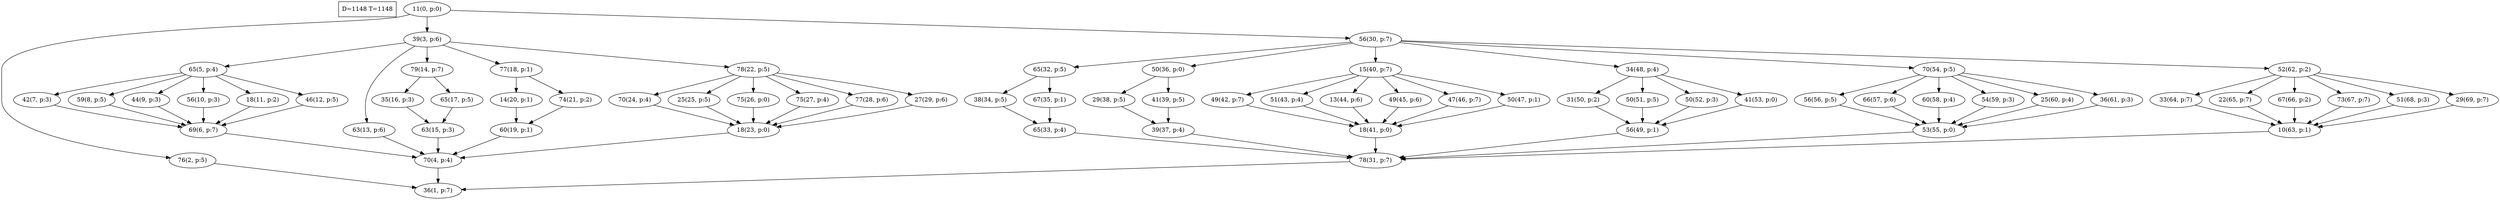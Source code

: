 digraph Task {
i [shape=box, label="D=1148 T=1148"]; 
0 [label="11(0, p:0)"];
1 [label="36(1, p:7)"];
2 [label="76(2, p:5)"];
3 [label="39(3, p:6)"];
4 [label="70(4, p:4)"];
5 [label="65(5, p:4)"];
6 [label="69(6, p:7)"];
7 [label="42(7, p:3)"];
8 [label="59(8, p:5)"];
9 [label="44(9, p:3)"];
10 [label="56(10, p:3)"];
11 [label="18(11, p:2)"];
12 [label="46(12, p:5)"];
13 [label="63(13, p:6)"];
14 [label="79(14, p:7)"];
15 [label="63(15, p:3)"];
16 [label="35(16, p:3)"];
17 [label="65(17, p:5)"];
18 [label="77(18, p:1)"];
19 [label="60(19, p:1)"];
20 [label="14(20, p:1)"];
21 [label="74(21, p:2)"];
22 [label="78(22, p:5)"];
23 [label="18(23, p:0)"];
24 [label="70(24, p:4)"];
25 [label="25(25, p:5)"];
26 [label="75(26, p:0)"];
27 [label="75(27, p:4)"];
28 [label="77(28, p:6)"];
29 [label="27(29, p:6)"];
30 [label="56(30, p:7)"];
31 [label="78(31, p:7)"];
32 [label="65(32, p:5)"];
33 [label="65(33, p:4)"];
34 [label="38(34, p:5)"];
35 [label="67(35, p:1)"];
36 [label="50(36, p:0)"];
37 [label="39(37, p:4)"];
38 [label="29(38, p:5)"];
39 [label="41(39, p:5)"];
40 [label="15(40, p:7)"];
41 [label="18(41, p:0)"];
42 [label="49(42, p:7)"];
43 [label="51(43, p:4)"];
44 [label="13(44, p:6)"];
45 [label="49(45, p:6)"];
46 [label="47(46, p:7)"];
47 [label="50(47, p:1)"];
48 [label="34(48, p:4)"];
49 [label="56(49, p:1)"];
50 [label="31(50, p:2)"];
51 [label="50(51, p:5)"];
52 [label="50(52, p:3)"];
53 [label="41(53, p:0)"];
54 [label="70(54, p:5)"];
55 [label="53(55, p:0)"];
56 [label="56(56, p:5)"];
57 [label="66(57, p:6)"];
58 [label="60(58, p:4)"];
59 [label="54(59, p:3)"];
60 [label="25(60, p:4)"];
61 [label="36(61, p:3)"];
62 [label="52(62, p:2)"];
63 [label="10(63, p:1)"];
64 [label="33(64, p:7)"];
65 [label="22(65, p:7)"];
66 [label="67(66, p:2)"];
67 [label="73(67, p:7)"];
68 [label="51(68, p:3)"];
69 [label="29(69, p:7)"];
0 -> 2;
0 -> 3;
0 -> 30;
2 -> 1;
3 -> 5;
3 -> 13;
3 -> 14;
3 -> 18;
3 -> 22;
4 -> 1;
5 -> 7;
5 -> 8;
5 -> 9;
5 -> 10;
5 -> 11;
5 -> 12;
6 -> 4;
7 -> 6;
8 -> 6;
9 -> 6;
10 -> 6;
11 -> 6;
12 -> 6;
13 -> 4;
14 -> 16;
14 -> 17;
15 -> 4;
16 -> 15;
17 -> 15;
18 -> 20;
18 -> 21;
19 -> 4;
20 -> 19;
21 -> 19;
22 -> 24;
22 -> 25;
22 -> 26;
22 -> 27;
22 -> 28;
22 -> 29;
23 -> 4;
24 -> 23;
25 -> 23;
26 -> 23;
27 -> 23;
28 -> 23;
29 -> 23;
30 -> 32;
30 -> 36;
30 -> 40;
30 -> 48;
30 -> 54;
30 -> 62;
31 -> 1;
32 -> 34;
32 -> 35;
33 -> 31;
34 -> 33;
35 -> 33;
36 -> 38;
36 -> 39;
37 -> 31;
38 -> 37;
39 -> 37;
40 -> 42;
40 -> 43;
40 -> 44;
40 -> 45;
40 -> 46;
40 -> 47;
41 -> 31;
42 -> 41;
43 -> 41;
44 -> 41;
45 -> 41;
46 -> 41;
47 -> 41;
48 -> 50;
48 -> 51;
48 -> 52;
48 -> 53;
49 -> 31;
50 -> 49;
51 -> 49;
52 -> 49;
53 -> 49;
54 -> 56;
54 -> 57;
54 -> 58;
54 -> 59;
54 -> 60;
54 -> 61;
55 -> 31;
56 -> 55;
57 -> 55;
58 -> 55;
59 -> 55;
60 -> 55;
61 -> 55;
62 -> 64;
62 -> 65;
62 -> 66;
62 -> 67;
62 -> 68;
62 -> 69;
63 -> 31;
64 -> 63;
65 -> 63;
66 -> 63;
67 -> 63;
68 -> 63;
69 -> 63;
}